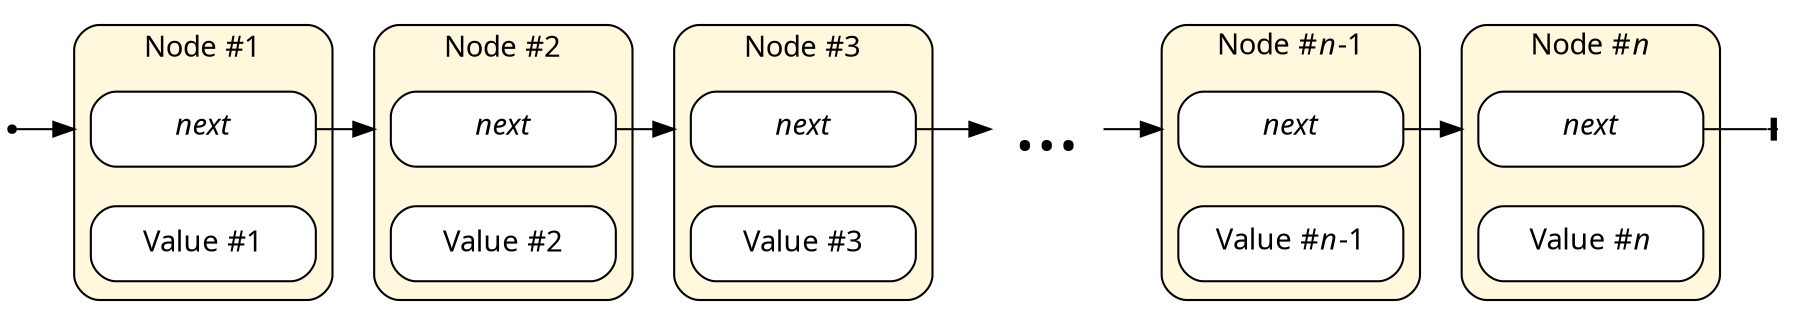digraph G {
    graph [fontname="Book Antiqua", style="filled, rounded"];
    node [fontname="Book Antiqua", style="filled, rounded"];
    edge [fontname="Book Antiqua"];
    
    rankdir="LR";
    compound=true;
    Head [shape="point"];
    Tail [shape="point", style="invis"]
    node [shape=record, width="1.5", fillcolor="white"];
    // defstyle cluster [bgcolor="cornsilk"];

    subgraph cluster_Plus1 {
        bgcolor="cornsilk";
        label="Node #1"
        rankdir="UD";
        Next1 [label=<<I>next</I>>]
        Value1 [label="Value #1"]
    };
    subgraph cluster_Plus2 {
        bgcolor="cornsilk";
        label="Node #2"
        rankdir="UD";
        Next2 [label=<<I>next</I>>]
        Value2 [label="Value #2"]
    };
    subgraph cluster_Plus3 {
        bgcolor="cornsilk";
        label="Node #3"
        rankdir="UD";
        Next3 [label=<<I>next</I>>]
        Value3 [label="Value #3"]
    };
    subgraph cluster_Minus1 {
        bgcolor="cornsilk";
        label=<Node #<I>n</I>-1>
        rankdir="UD";
        NextMinus1 [label=<<I>next</I>>]
        ValuMinus1 [label=<Value #<I>n</I>-1>]
    };
    subgraph cluster_Last {
        bgcolor="cornsilk";
        label=<Node #<I>n</I>>
        rankdir="UD";
        NextLast [label=<<I>next</I>>]
        ValuLast [label=<Value #<I>n</I>>]
    };
    Ellipsisbox [shape=plaintext, label="…", fontsize="40.0", width=""];
    Head -> Next1 [lhead=cluster_Plus1];
    Next1 -> Next2  [lhead=cluster_Plus2];
    Next2 -> Next3  [lhead=cluster_Plus3];
    Next3 -> Ellipsisbox;
    Ellipsisbox -> NextMinus1 [lhead=cluster_Minus1];
    NextMinus1 -> NextLast [lhead=cluster_Last];
    NextLast -> Tail [arrowhead=tee];
}
